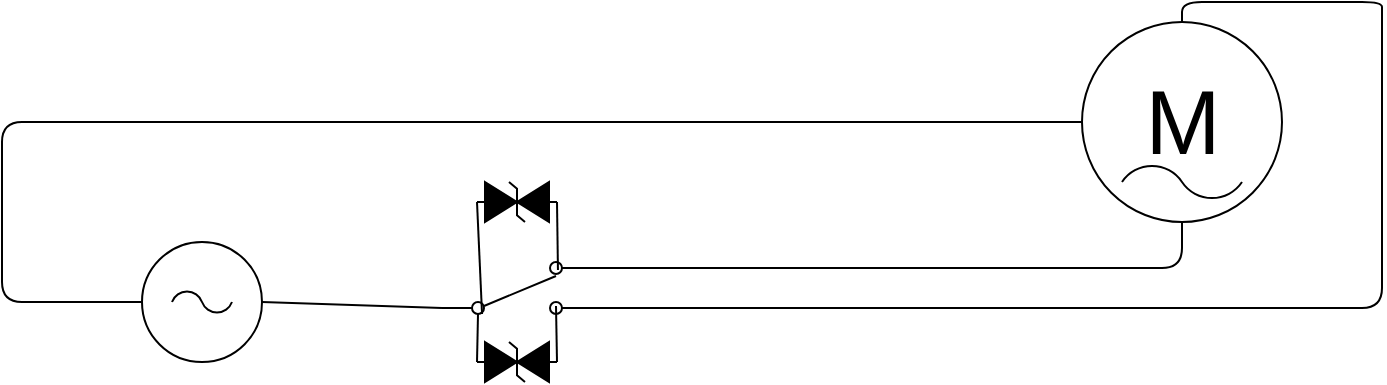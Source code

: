 <mxfile version="13.9.9" type="github">
  <diagram name="Page-1" id="7e0a89b8-554c-2b80-1dc8-d5c74ca68de4">
    <mxGraphModel dx="989" dy="779" grid="1" gridSize="10" guides="1" tooltips="1" connect="1" arrows="1" fold="1" page="1" pageScale="1" pageWidth="1100" pageHeight="850" background="#ffffff" math="0" shadow="0">
      <root>
        <mxCell id="0" />
        <mxCell id="1" parent="0" />
        <mxCell id="cGzED9iwPoAN8l90j6dS-2" value="" style="pointerEvents=1;verticalLabelPosition=bottom;shadow=0;dashed=0;align=center;html=1;verticalAlign=top;shape=mxgraph.electrical.electro-mechanical.2-way_switch;" vertex="1" parent="1">
          <mxGeometry x="400" y="140" width="75" height="26" as="geometry" />
        </mxCell>
        <mxCell id="cGzED9iwPoAN8l90j6dS-4" value="" style="pointerEvents=1;verticalLabelPosition=bottom;shadow=0;dashed=0;align=center;html=1;verticalAlign=top;shape=mxgraph.electrical.signal_sources.ac_source;" vertex="1" parent="1">
          <mxGeometry x="250" y="130" width="60" height="60" as="geometry" />
        </mxCell>
        <mxCell id="cGzED9iwPoAN8l90j6dS-6" value="" style="endArrow=none;html=1;exitX=0;exitY=0.5;exitDx=0;exitDy=0;exitPerimeter=0;" edge="1" parent="1" source="cGzED9iwPoAN8l90j6dS-4" target="cGzED9iwPoAN8l90j6dS-7">
          <mxGeometry width="50" height="50" relative="1" as="geometry">
            <mxPoint x="450" y="420" as="sourcePoint" />
            <mxPoint x="180" y="60" as="targetPoint" />
            <Array as="points">
              <mxPoint x="180" y="160" />
              <mxPoint x="180" y="70" />
            </Array>
          </mxGeometry>
        </mxCell>
        <mxCell id="cGzED9iwPoAN8l90j6dS-7" value="M" style="dashed=0;outlineConnect=0;align=center;html=1;shape=mxgraph.pid.engines.electric_motor_(ac);fontSize=45;" vertex="1" parent="1">
          <mxGeometry x="720" y="20" width="100" height="100" as="geometry" />
        </mxCell>
        <mxCell id="cGzED9iwPoAN8l90j6dS-8" value="" style="endArrow=none;html=1;exitX=1;exitY=0.5;exitDx=0;exitDy=0;exitPerimeter=0;entryX=0;entryY=0.885;entryDx=0;entryDy=0;entryPerimeter=0;" edge="1" parent="1" source="cGzED9iwPoAN8l90j6dS-4" target="cGzED9iwPoAN8l90j6dS-2">
          <mxGeometry width="50" height="50" relative="1" as="geometry">
            <mxPoint x="450" y="420" as="sourcePoint" />
            <mxPoint x="500" y="370" as="targetPoint" />
          </mxGeometry>
        </mxCell>
        <mxCell id="cGzED9iwPoAN8l90j6dS-9" value="" style="endArrow=none;html=1;exitX=1;exitY=0.115;exitDx=0;exitDy=0;exitPerimeter=0;entryX=0.5;entryY=1;entryDx=0;entryDy=0;entryPerimeter=0;" edge="1" parent="1" source="cGzED9iwPoAN8l90j6dS-2" target="cGzED9iwPoAN8l90j6dS-7">
          <mxGeometry width="50" height="50" relative="1" as="geometry">
            <mxPoint x="475" y="140" as="sourcePoint" />
            <mxPoint x="750" y="140" as="targetPoint" />
            <Array as="points">
              <mxPoint x="770" y="143" />
            </Array>
          </mxGeometry>
        </mxCell>
        <mxCell id="cGzED9iwPoAN8l90j6dS-11" value="" style="endArrow=none;html=1;exitX=1;exitY=0.885;exitDx=0;exitDy=0;exitPerimeter=0;entryX=0.5;entryY=0;entryDx=0;entryDy=0;entryPerimeter=0;" edge="1" parent="1" source="cGzED9iwPoAN8l90j6dS-2" target="cGzED9iwPoAN8l90j6dS-7">
          <mxGeometry width="50" height="50" relative="1" as="geometry">
            <mxPoint x="450" y="270" as="sourcePoint" />
            <mxPoint x="500" y="220" as="targetPoint" />
            <Array as="points">
              <mxPoint x="870" y="163" />
              <mxPoint x="870" y="20" />
              <mxPoint x="870" y="10" />
              <mxPoint x="770" y="10" />
            </Array>
          </mxGeometry>
        </mxCell>
        <mxCell id="cGzED9iwPoAN8l90j6dS-12" value="" style="pointerEvents=1;fillColor=strokeColor;verticalLabelPosition=bottom;shadow=0;dashed=0;align=center;html=1;verticalAlign=top;shape=mxgraph.electrical.diodes.transorb_2;" vertex="1" parent="1">
          <mxGeometry x="417.5" y="180" width="40" height="20" as="geometry" />
        </mxCell>
        <mxCell id="cGzED9iwPoAN8l90j6dS-13" value="" style="endArrow=none;html=1;entryX=0.76;entryY=0.846;entryDx=0;entryDy=0;entryPerimeter=0;exitX=1;exitY=0.5;exitDx=0;exitDy=0;exitPerimeter=0;" edge="1" parent="1" source="cGzED9iwPoAN8l90j6dS-12" target="cGzED9iwPoAN8l90j6dS-2">
          <mxGeometry width="50" height="50" relative="1" as="geometry">
            <mxPoint x="457" y="210" as="sourcePoint" />
            <mxPoint x="480" y="220" as="targetPoint" />
          </mxGeometry>
        </mxCell>
        <mxCell id="cGzED9iwPoAN8l90j6dS-14" value="" style="endArrow=none;html=1;exitX=0;exitY=0.5;exitDx=0;exitDy=0;exitPerimeter=0;entryX=0.24;entryY=1;entryDx=0;entryDy=0;entryPerimeter=0;" edge="1" parent="1" source="cGzED9iwPoAN8l90j6dS-12" target="cGzED9iwPoAN8l90j6dS-2">
          <mxGeometry width="50" height="50" relative="1" as="geometry">
            <mxPoint x="450" y="270" as="sourcePoint" />
            <mxPoint x="500" y="220" as="targetPoint" />
          </mxGeometry>
        </mxCell>
        <mxCell id="cGzED9iwPoAN8l90j6dS-15" value="" style="pointerEvents=1;fillColor=strokeColor;verticalLabelPosition=bottom;shadow=0;dashed=0;align=center;html=1;verticalAlign=top;shape=mxgraph.electrical.diodes.transorb_2;" vertex="1" parent="1">
          <mxGeometry x="417.5" y="100" width="40" height="20" as="geometry" />
        </mxCell>
        <mxCell id="cGzED9iwPoAN8l90j6dS-16" value="" style="endArrow=none;html=1;entryX=0;entryY=0.5;entryDx=0;entryDy=0;entryPerimeter=0;exitX=0.267;exitY=1;exitDx=0;exitDy=0;exitPerimeter=0;" edge="1" parent="1" source="cGzED9iwPoAN8l90j6dS-2" target="cGzED9iwPoAN8l90j6dS-15">
          <mxGeometry width="50" height="50" relative="1" as="geometry">
            <mxPoint x="450" y="270" as="sourcePoint" />
            <mxPoint x="500" y="220" as="targetPoint" />
          </mxGeometry>
        </mxCell>
        <mxCell id="cGzED9iwPoAN8l90j6dS-17" value="" style="endArrow=none;html=1;entryX=1;entryY=0.5;entryDx=0;entryDy=0;entryPerimeter=0;exitX=0.773;exitY=0.154;exitDx=0;exitDy=0;exitPerimeter=0;" edge="1" parent="1" source="cGzED9iwPoAN8l90j6dS-2" target="cGzED9iwPoAN8l90j6dS-15">
          <mxGeometry width="50" height="50" relative="1" as="geometry">
            <mxPoint x="450" y="270" as="sourcePoint" />
            <mxPoint x="500" y="220" as="targetPoint" />
          </mxGeometry>
        </mxCell>
      </root>
    </mxGraphModel>
  </diagram>
</mxfile>
